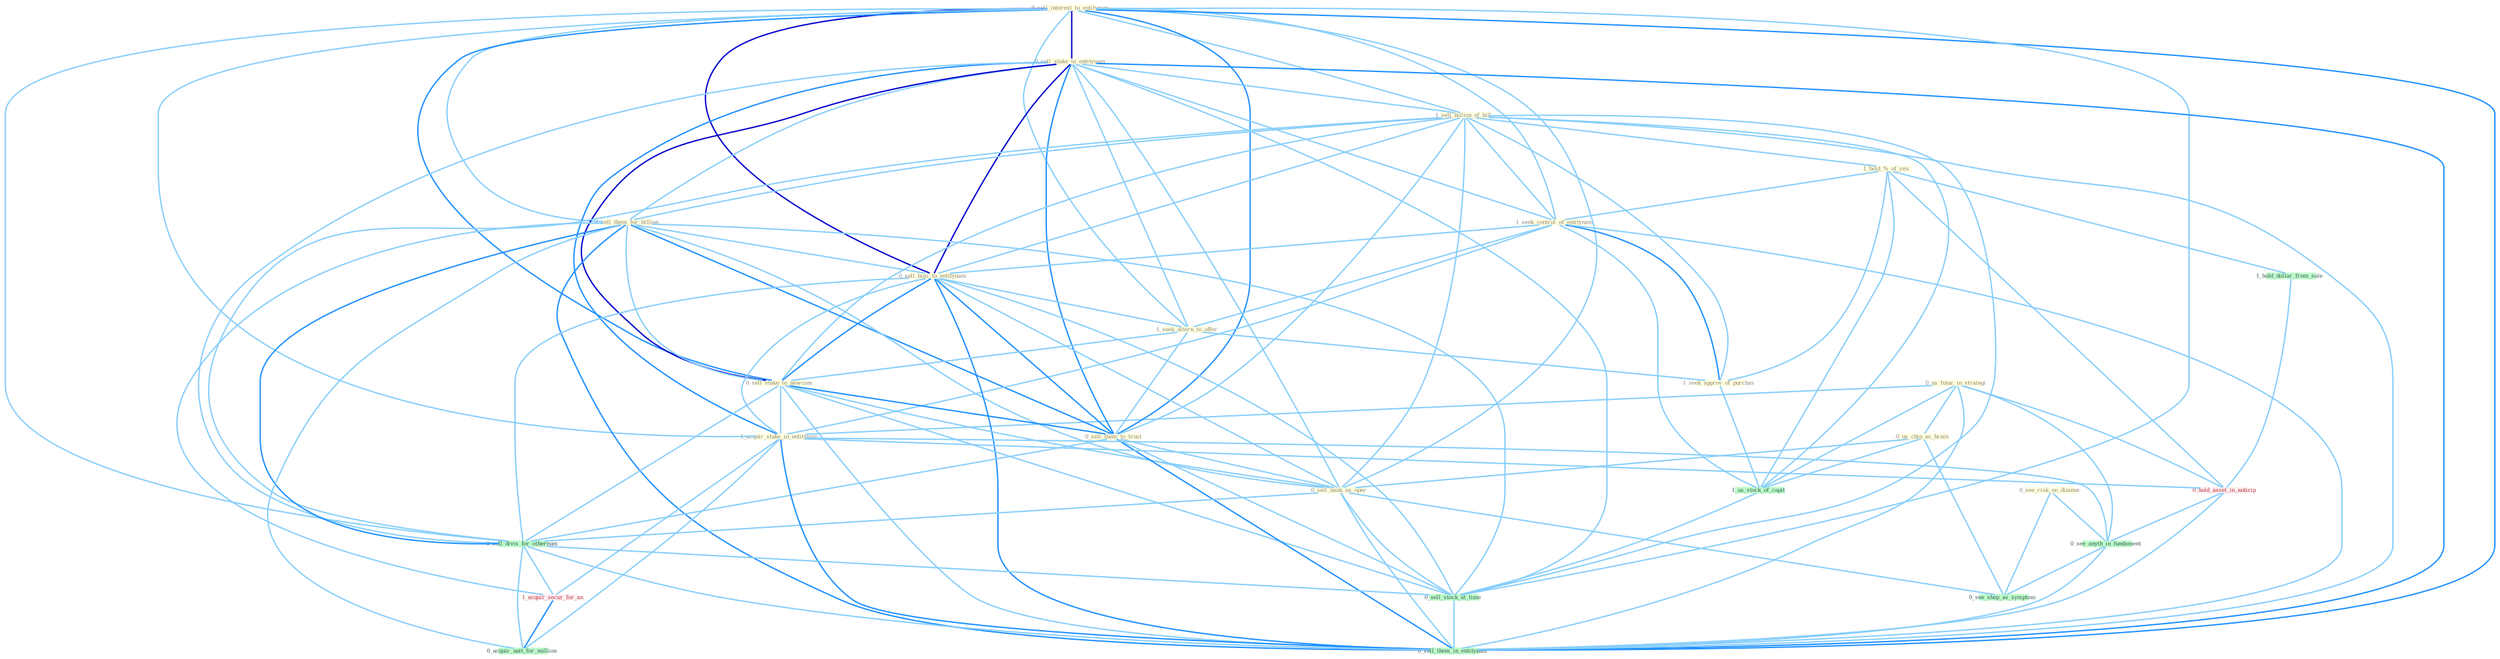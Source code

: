 Graph G{ 
    node
    [shape=polygon,style=filled,width=.5,height=.06,color="#BDFCC9",fixedsize=true,fontsize=4,
    fontcolor="#2f4f4f"];
    {node
    [color="#ffffe0", fontcolor="#8b7d6b"] "0_us_futur_in_strategi " "0_sell_interest_to_entitynam " "0_us_chip_as_brain " "0_sell_stake_to_entitynam " "1_sell_billion_of_bill " "0_sell_them_for_billion " "1_hold_%_of_yen " "1_seek_control_of_entitynam " "0_see_risk_on_dimens " "0_sell_busi_to_entitynam " "1_seek_altern_to_offer " "0_sell_stake_to_newcom " "1_seek_approv_of_purchas " "0_sell_them_to_trust " "0_sell_bank_as_oper " "1_acquir_stake_in_entitynam "}
{node [color="#fff0f5", fontcolor="#b22222"] "1_acquir_secur_for_an " "0_hold_asset_in_anticip "}
edge [color="#B0E2FF"];

	"0_us_futur_in_strategi " -- "0_us_chip_as_brain " [w="1", color="#87cefa" ];
	"0_us_futur_in_strategi " -- "1_acquir_stake_in_entitynam " [w="1", color="#87cefa" ];
	"0_us_futur_in_strategi " -- "1_us_stock_of_capit " [w="1", color="#87cefa" ];
	"0_us_futur_in_strategi " -- "0_hold_asset_in_anticip " [w="1", color="#87cefa" ];
	"0_us_futur_in_strategi " -- "0_see_anyth_in_fundament " [w="1", color="#87cefa" ];
	"0_us_futur_in_strategi " -- "0_sell_them_in_entitynam " [w="1", color="#87cefa" ];
	"0_sell_interest_to_entitynam " -- "0_sell_stake_to_entitynam " [w="3", color="#0000cd" , len=0.6];
	"0_sell_interest_to_entitynam " -- "1_sell_billion_of_bill " [w="1", color="#87cefa" ];
	"0_sell_interest_to_entitynam " -- "0_sell_them_for_billion " [w="1", color="#87cefa" ];
	"0_sell_interest_to_entitynam " -- "1_seek_control_of_entitynam " [w="1", color="#87cefa" ];
	"0_sell_interest_to_entitynam " -- "0_sell_busi_to_entitynam " [w="3", color="#0000cd" , len=0.6];
	"0_sell_interest_to_entitynam " -- "1_seek_altern_to_offer " [w="1", color="#87cefa" ];
	"0_sell_interest_to_entitynam " -- "0_sell_stake_to_newcom " [w="2", color="#1e90ff" , len=0.8];
	"0_sell_interest_to_entitynam " -- "0_sell_them_to_trust " [w="2", color="#1e90ff" , len=0.8];
	"0_sell_interest_to_entitynam " -- "0_sell_bank_as_oper " [w="1", color="#87cefa" ];
	"0_sell_interest_to_entitynam " -- "1_acquir_stake_in_entitynam " [w="1", color="#87cefa" ];
	"0_sell_interest_to_entitynam " -- "0_sell_divis_for_othernum " [w="1", color="#87cefa" ];
	"0_sell_interest_to_entitynam " -- "0_sell_stock_at_time " [w="1", color="#87cefa" ];
	"0_sell_interest_to_entitynam " -- "0_sell_them_in_entitynam " [w="2", color="#1e90ff" , len=0.8];
	"0_us_chip_as_brain " -- "0_sell_bank_as_oper " [w="1", color="#87cefa" ];
	"0_us_chip_as_brain " -- "1_us_stock_of_capit " [w="1", color="#87cefa" ];
	"0_us_chip_as_brain " -- "0_see_shop_as_symptom " [w="1", color="#87cefa" ];
	"0_sell_stake_to_entitynam " -- "1_sell_billion_of_bill " [w="1", color="#87cefa" ];
	"0_sell_stake_to_entitynam " -- "0_sell_them_for_billion " [w="1", color="#87cefa" ];
	"0_sell_stake_to_entitynam " -- "1_seek_control_of_entitynam " [w="1", color="#87cefa" ];
	"0_sell_stake_to_entitynam " -- "0_sell_busi_to_entitynam " [w="3", color="#0000cd" , len=0.6];
	"0_sell_stake_to_entitynam " -- "1_seek_altern_to_offer " [w="1", color="#87cefa" ];
	"0_sell_stake_to_entitynam " -- "0_sell_stake_to_newcom " [w="3", color="#0000cd" , len=0.6];
	"0_sell_stake_to_entitynam " -- "0_sell_them_to_trust " [w="2", color="#1e90ff" , len=0.8];
	"0_sell_stake_to_entitynam " -- "0_sell_bank_as_oper " [w="1", color="#87cefa" ];
	"0_sell_stake_to_entitynam " -- "1_acquir_stake_in_entitynam " [w="2", color="#1e90ff" , len=0.8];
	"0_sell_stake_to_entitynam " -- "0_sell_divis_for_othernum " [w="1", color="#87cefa" ];
	"0_sell_stake_to_entitynam " -- "0_sell_stock_at_time " [w="1", color="#87cefa" ];
	"0_sell_stake_to_entitynam " -- "0_sell_them_in_entitynam " [w="2", color="#1e90ff" , len=0.8];
	"1_sell_billion_of_bill " -- "0_sell_them_for_billion " [w="1", color="#87cefa" ];
	"1_sell_billion_of_bill " -- "1_hold_%_of_yen " [w="1", color="#87cefa" ];
	"1_sell_billion_of_bill " -- "1_seek_control_of_entitynam " [w="1", color="#87cefa" ];
	"1_sell_billion_of_bill " -- "0_sell_busi_to_entitynam " [w="1", color="#87cefa" ];
	"1_sell_billion_of_bill " -- "0_sell_stake_to_newcom " [w="1", color="#87cefa" ];
	"1_sell_billion_of_bill " -- "1_seek_approv_of_purchas " [w="1", color="#87cefa" ];
	"1_sell_billion_of_bill " -- "0_sell_them_to_trust " [w="1", color="#87cefa" ];
	"1_sell_billion_of_bill " -- "0_sell_bank_as_oper " [w="1", color="#87cefa" ];
	"1_sell_billion_of_bill " -- "0_sell_divis_for_othernum " [w="1", color="#87cefa" ];
	"1_sell_billion_of_bill " -- "1_us_stock_of_capit " [w="1", color="#87cefa" ];
	"1_sell_billion_of_bill " -- "0_sell_stock_at_time " [w="1", color="#87cefa" ];
	"1_sell_billion_of_bill " -- "0_sell_them_in_entitynam " [w="1", color="#87cefa" ];
	"0_sell_them_for_billion " -- "0_sell_busi_to_entitynam " [w="1", color="#87cefa" ];
	"0_sell_them_for_billion " -- "0_sell_stake_to_newcom " [w="1", color="#87cefa" ];
	"0_sell_them_for_billion " -- "0_sell_them_to_trust " [w="2", color="#1e90ff" , len=0.8];
	"0_sell_them_for_billion " -- "0_sell_bank_as_oper " [w="1", color="#87cefa" ];
	"0_sell_them_for_billion " -- "0_sell_divis_for_othernum " [w="2", color="#1e90ff" , len=0.8];
	"0_sell_them_for_billion " -- "1_acquir_secur_for_an " [w="1", color="#87cefa" ];
	"0_sell_them_for_billion " -- "0_sell_stock_at_time " [w="1", color="#87cefa" ];
	"0_sell_them_for_billion " -- "0_acquir_unit_for_million " [w="1", color="#87cefa" ];
	"0_sell_them_for_billion " -- "0_sell_them_in_entitynam " [w="2", color="#1e90ff" , len=0.8];
	"1_hold_%_of_yen " -- "1_seek_control_of_entitynam " [w="1", color="#87cefa" ];
	"1_hold_%_of_yen " -- "1_seek_approv_of_purchas " [w="1", color="#87cefa" ];
	"1_hold_%_of_yen " -- "1_us_stock_of_capit " [w="1", color="#87cefa" ];
	"1_hold_%_of_yen " -- "1_hold_dollar_from_sale " [w="1", color="#87cefa" ];
	"1_hold_%_of_yen " -- "0_hold_asset_in_anticip " [w="1", color="#87cefa" ];
	"1_seek_control_of_entitynam " -- "0_sell_busi_to_entitynam " [w="1", color="#87cefa" ];
	"1_seek_control_of_entitynam " -- "1_seek_altern_to_offer " [w="1", color="#87cefa" ];
	"1_seek_control_of_entitynam " -- "1_seek_approv_of_purchas " [w="2", color="#1e90ff" , len=0.8];
	"1_seek_control_of_entitynam " -- "1_acquir_stake_in_entitynam " [w="1", color="#87cefa" ];
	"1_seek_control_of_entitynam " -- "1_us_stock_of_capit " [w="1", color="#87cefa" ];
	"1_seek_control_of_entitynam " -- "0_sell_them_in_entitynam " [w="1", color="#87cefa" ];
	"0_see_risk_on_dimens " -- "0_see_anyth_in_fundament " [w="1", color="#87cefa" ];
	"0_see_risk_on_dimens " -- "0_see_shop_as_symptom " [w="1", color="#87cefa" ];
	"0_sell_busi_to_entitynam " -- "1_seek_altern_to_offer " [w="1", color="#87cefa" ];
	"0_sell_busi_to_entitynam " -- "0_sell_stake_to_newcom " [w="2", color="#1e90ff" , len=0.8];
	"0_sell_busi_to_entitynam " -- "0_sell_them_to_trust " [w="2", color="#1e90ff" , len=0.8];
	"0_sell_busi_to_entitynam " -- "0_sell_bank_as_oper " [w="1", color="#87cefa" ];
	"0_sell_busi_to_entitynam " -- "1_acquir_stake_in_entitynam " [w="1", color="#87cefa" ];
	"0_sell_busi_to_entitynam " -- "0_sell_divis_for_othernum " [w="1", color="#87cefa" ];
	"0_sell_busi_to_entitynam " -- "0_sell_stock_at_time " [w="1", color="#87cefa" ];
	"0_sell_busi_to_entitynam " -- "0_sell_them_in_entitynam " [w="2", color="#1e90ff" , len=0.8];
	"1_seek_altern_to_offer " -- "0_sell_stake_to_newcom " [w="1", color="#87cefa" ];
	"1_seek_altern_to_offer " -- "1_seek_approv_of_purchas " [w="1", color="#87cefa" ];
	"1_seek_altern_to_offer " -- "0_sell_them_to_trust " [w="1", color="#87cefa" ];
	"0_sell_stake_to_newcom " -- "0_sell_them_to_trust " [w="2", color="#1e90ff" , len=0.8];
	"0_sell_stake_to_newcom " -- "0_sell_bank_as_oper " [w="1", color="#87cefa" ];
	"0_sell_stake_to_newcom " -- "1_acquir_stake_in_entitynam " [w="1", color="#87cefa" ];
	"0_sell_stake_to_newcom " -- "0_sell_divis_for_othernum " [w="1", color="#87cefa" ];
	"0_sell_stake_to_newcom " -- "0_sell_stock_at_time " [w="1", color="#87cefa" ];
	"0_sell_stake_to_newcom " -- "0_sell_them_in_entitynam " [w="1", color="#87cefa" ];
	"1_seek_approv_of_purchas " -- "1_us_stock_of_capit " [w="1", color="#87cefa" ];
	"0_sell_them_to_trust " -- "0_sell_bank_as_oper " [w="1", color="#87cefa" ];
	"0_sell_them_to_trust " -- "0_sell_divis_for_othernum " [w="1", color="#87cefa" ];
	"0_sell_them_to_trust " -- "0_sell_stock_at_time " [w="1", color="#87cefa" ];
	"0_sell_them_to_trust " -- "0_sell_them_in_entitynam " [w="2", color="#1e90ff" , len=0.8];
	"0_sell_bank_as_oper " -- "0_sell_divis_for_othernum " [w="1", color="#87cefa" ];
	"0_sell_bank_as_oper " -- "0_sell_stock_at_time " [w="1", color="#87cefa" ];
	"0_sell_bank_as_oper " -- "0_see_shop_as_symptom " [w="1", color="#87cefa" ];
	"0_sell_bank_as_oper " -- "0_sell_them_in_entitynam " [w="1", color="#87cefa" ];
	"1_acquir_stake_in_entitynam " -- "1_acquir_secur_for_an " [w="1", color="#87cefa" ];
	"1_acquir_stake_in_entitynam " -- "0_hold_asset_in_anticip " [w="1", color="#87cefa" ];
	"1_acquir_stake_in_entitynam " -- "0_see_anyth_in_fundament " [w="1", color="#87cefa" ];
	"1_acquir_stake_in_entitynam " -- "0_acquir_unit_for_million " [w="1", color="#87cefa" ];
	"1_acquir_stake_in_entitynam " -- "0_sell_them_in_entitynam " [w="2", color="#1e90ff" , len=0.8];
	"0_sell_divis_for_othernum " -- "1_acquir_secur_for_an " [w="1", color="#87cefa" ];
	"0_sell_divis_for_othernum " -- "0_sell_stock_at_time " [w="1", color="#87cefa" ];
	"0_sell_divis_for_othernum " -- "0_acquir_unit_for_million " [w="1", color="#87cefa" ];
	"0_sell_divis_for_othernum " -- "0_sell_them_in_entitynam " [w="1", color="#87cefa" ];
	"1_acquir_secur_for_an " -- "0_acquir_unit_for_million " [w="2", color="#1e90ff" , len=0.8];
	"1_us_stock_of_capit " -- "0_sell_stock_at_time " [w="1", color="#87cefa" ];
	"1_hold_dollar_from_sale " -- "0_hold_asset_in_anticip " [w="1", color="#87cefa" ];
	"0_hold_asset_in_anticip " -- "0_see_anyth_in_fundament " [w="1", color="#87cefa" ];
	"0_hold_asset_in_anticip " -- "0_sell_them_in_entitynam " [w="1", color="#87cefa" ];
	"0_sell_stock_at_time " -- "0_sell_them_in_entitynam " [w="1", color="#87cefa" ];
	"0_see_anyth_in_fundament " -- "0_see_shop_as_symptom " [w="1", color="#87cefa" ];
	"0_see_anyth_in_fundament " -- "0_sell_them_in_entitynam " [w="1", color="#87cefa" ];
}